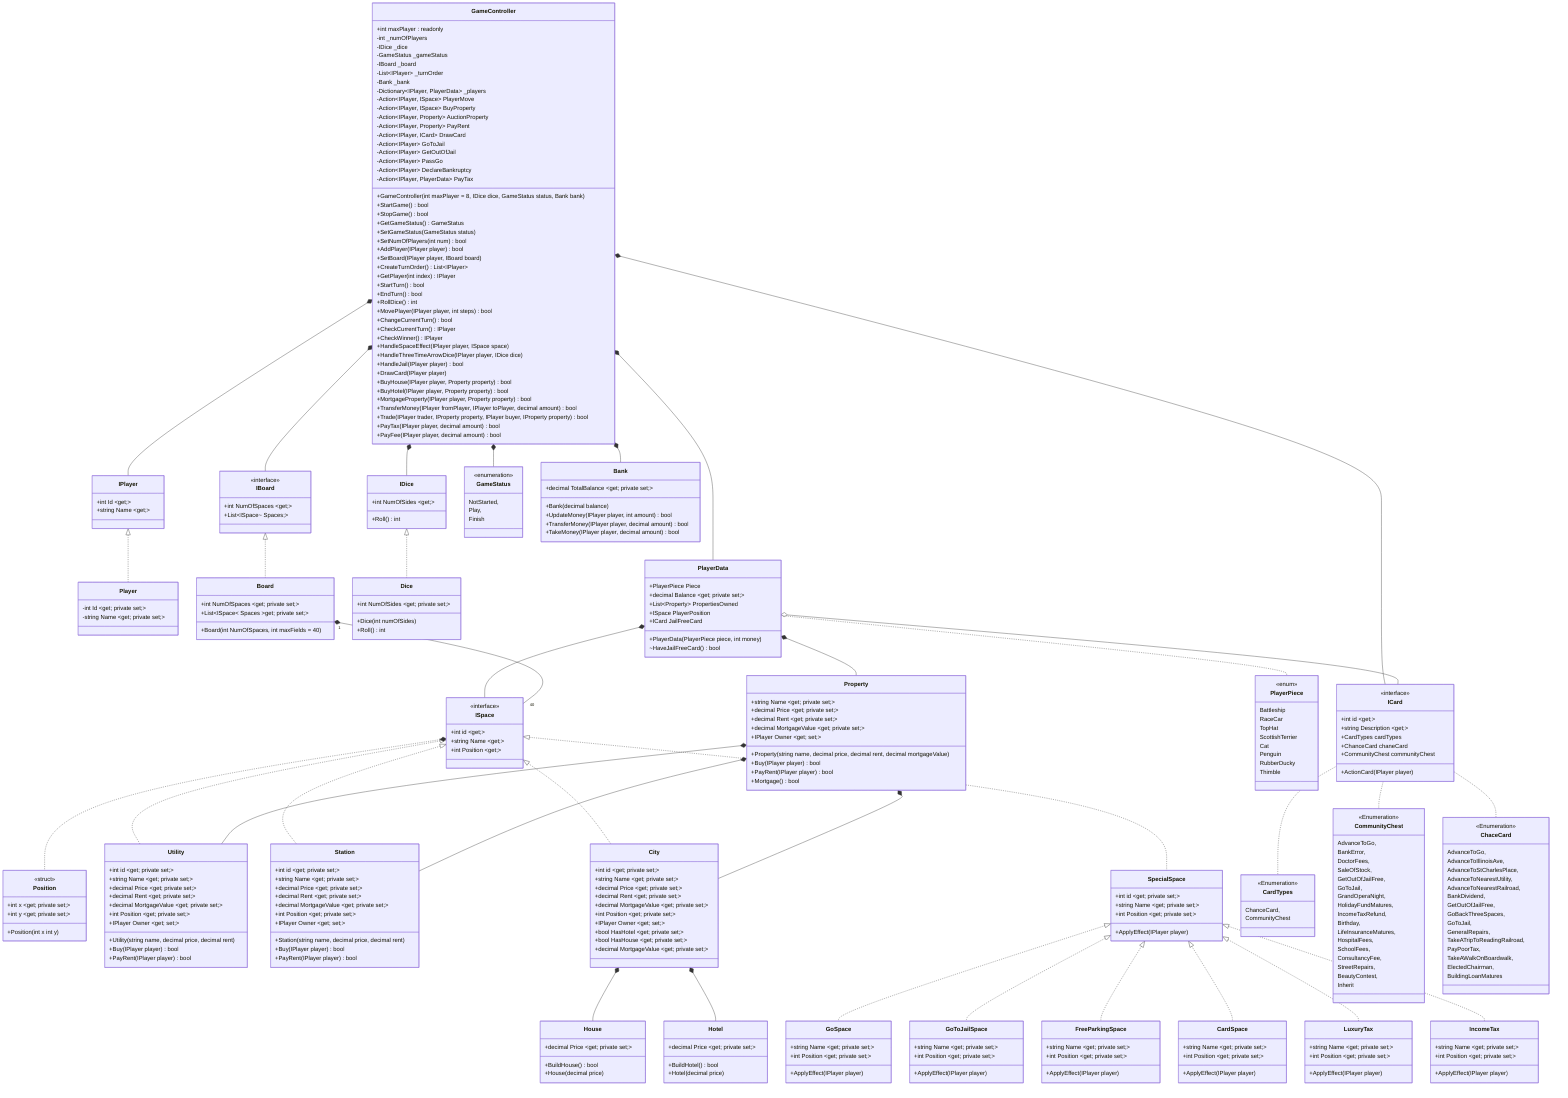 classDiagram

IPlayer <|.. Player
IBoard <|.. Board
ISpace *.. Position
ISpace <|.. Utility
ISpace <|.. Station
ISpace <|.. City
ISpace <|.. SpecialSpace

SpecialSpace <|.. GoSpace
SpecialSpace <|.. GoToJailSpace
SpecialSpace <|.. FreeParkingSpace
SpecialSpace <|.. CardSpace
SpecialSpace <|.. LuxuryTax
SpecialSpace <|.. IncomeTax

IDice <|.. Dice

GameController *-- IPlayer
GameController *-- IBoard
GameController *-- IDice
GameController *-- ICard
GameController *-- GameStatus
GameController *-- Bank
GameController *-- PlayerData

PlayerData *-- ISpace
PlayerData o-- ICard
PlayerData .. PlayerPiece
PlayerData *-- Property

ICard .. CardTypes
ICard .. CommunityChest
ICard .. ChaceCard

Board "1" *-- "40" ISpace

Property *-- City
Property *-- Utility
Property *-- Station

City *-- House
City *-- Hotel


class PlayerData {

    +PlayerPiece Piece
    +decimal Balance ~get; private set;~
    +List~Property~ PropertiesOwned
    +ISpace PlayerPosition
    +ICard JailFreeCard
    +PlayerData(PlayerPiece piece, int money)
    ~HaveJailFreeCard() bool
}

class PlayerPiece {
    <<enum>>
    Battleship
    RaceCar
    TopHat
    ScottishTerrier
    Cat
    Penguin
    RubberDucky
    Thimble
}

class IPlayer {
    +int Id ~get;~
    +string Name ~get;~
}

class Player {
    -int Id ~get; private set;~
    -string Name ~get; private set;~
  
}



class Property {
    +string Name ~get; private set;~
    +decimal Price ~get; private set;~
    +decimal Rent ~get; private set;~
    +decimal MortgageValue ~get; private set;~
    +IPlayer Owner ~get; set;~
    
    +Property(string name, decimal price, decimal rent, decimal mortgageValue)
    +Buy(IPlayer player) bool
    +PayRent(IPlayer player) bool
    +Mortgage() bool
}

%%  City (House & Hotel)
class City {
    +int id ~get; private set;~
    +string Name ~get; private set;~
    +decimal Price ~get; private set;~
    +decimal Rent ~get; private set;~
    +decimal MortgageValue ~get; private set;~
    +int Position ~get; private set;~
    +IPlayer Owner ~get; set;~
    +bool HasHotel ~get; private set;~
    +bool HasHouse ~get; private set;~
    +decimal MortgageValue ~get; private set;~
}

class House {
    +decimal Price ~get; private set;~
    +BuildHouse() bool
    +House(decimal price)
}

class Hotel {
    +decimal Price ~get; private set;~
    +BuildHotel() bool
    +Hotel(decimal price)
}

class ICard {
    <<interface>>
    +int id ~get;~
    +string Description ~get;~
    +CardTypes cardTypes
    +ChanceCard chaneCard
    +CommunityChest communityChest
    +ActionCard(IPlayer player)
}

class CommunityChest {
    <<Enumeration>>
    AdvanceToGo,
    BankError,
    DoctorFees,
    SaleOfStock,
    GetOutOfJailFree,
    GoToJail,
    GrandOperaNight,
    HolidayFundMatures,
    IncomeTaxRefund,
    Birthday,
    LifeInsuranceMatures,
    HospitalFees,
    SchoolFees,
    ConsultancyFee,
    StreetRepairs,
    BeautyContest,
    Inherit
}

class ChaceCard {
    <<Enumeration>>
     AdvanceToGo,
    AdvanceToIllinoisAve,
    AdvanceToStCharlesPlace,
    AdvanceToNearestUtility,
    AdvanceToNearestRailroad,
    BankDividend,
    GetOutOfJailFree,
    GoBackThreeSpaces,
    GoToJail,
    GeneralRepairs,
    TakeATripToReadingRailroad,
    PayPoorTax,
    TakeAWalkOnBoardwalk,
    ElectedChairman,
    BuildingLoanMatures
}


class CardTypes {
    <<Enumeration>>
    ChanceCard,
    CommunityChest
    }

class Utility {
    +int id ~get; private set;~
    +string Name ~get; private set;~
    +decimal Price ~get; private set;~
    +decimal Rent ~get; private set;~
    +decimal MortgageValue ~get; private set;~
    +int Position ~get; private set;~
    +IPlayer Owner ~get; set;~
    +Utility(string name, decimal price, decimal rent)
    +Buy(IPlayer player) bool
    +PayRent(IPlayer player) bool
}

class Station {
    +int id ~get; private set;~
    +string Name ~get; private set;~
    +decimal Price ~get; private set;~
    +decimal Rent ~get; private set;~
    +decimal MortgageValue ~get; private set;~
    +int Position ~get; private set;~
    +IPlayer Owner ~get; set;~
    +Station(string name, decimal price, decimal rent)
    +Buy(IPlayer player) bool
    +PayRent(IPlayer player) bool
}

class IDice {
    +int NumOfSides ~get;~
    +Roll() int
}

class Dice {
    +int NumOfSides ~get; private set;~
    +Dice(int numOfSides)
    +Roll() int
}

class ISpace {
    <<interface>>
    +int id ~get;~
    +string Name ~get;~
    +int Position ~get;~
    
}

class SpecialSpace {
    +int id ~get; private set;~
    +string Name ~get; private set;~
    +int Position ~get; private set;~
    +ApplyEffect(IPlayer player)
}

class GoSpace {
    +string Name ~get; private set;~
    +int Position ~get; private set;~
    +ApplyEffect(IPlayer player)
}

class GoToJailSpace {
    +string Name ~get; private set;~
    +int Position ~get; private set;~
    +ApplyEffect(IPlayer player)
}

class FreeParkingSpace {
    +string Name ~get; private set;~
    +int Position ~get; private set;~
    +ApplyEffect(IPlayer player)
}

class CardSpace {
    +string Name ~get; private set;~
    +int Position ~get; private set;~
    +ApplyEffect(IPlayer player)
}

class LuxuryTax {
    +string Name ~get; private set;~
    +int Position ~get; private set;~
    +ApplyEffect(IPlayer player)
}

class IncomeTax {
    +string Name ~get; private set;~
    +int Position ~get; private set;~
    +ApplyEffect(IPlayer player)
}

class IBoard {
    <<interface>>
    +int NumOfSpaces ~get;~
    +List~ISpace~ Spaces;~
}


class Position {
    <<struct>>
    +int x ~get; private set;~
    +int y ~get; private set;~
    +Position (int x int y)
}

class Board {
    +int NumOfSpaces ~get; private set;~
    +List~ISpace~ Spaces ~get; private set;~
    +Board(int NumOfSpaces, int maxFields = 40)

}

class Bank {
    +decimal TotalBalance ~get; private set;~
    +Bank(decimal balance)
    +UpdateMoney(IPlayer player, int amount) bool
    +TransferMoney(IPlayer player, decimal amount) bool
    +TakeMoney(IPlayer player, decimal amount) bool
}

class GameStatus {
    <<enumeration>>
    NotStarted,
    Play,
    Finish
}

class GameController {
    +int maxPlayer : readonly
    -int _numOfPlayers
    -IDice _dice
    -GameStatus _gameStatus 
    -IBoard _board
    -List~IPlayer~ _turnOrder 
    -Bank _bank
    -Dictionary~IPlayer, PlayerData~ _players

    %% Action
    -Action~IPlayer, ISpace~ PlayerMove
    -Action~IPlayer, ISpace~ BuyProperty
    -Action~IPlayer, Property~ AuctionProperty
    -Action~IPlayer, Property~ PayRent
    -Action~IPlayer, ICard~ DrawCard
    -Action~IPlayer~ GoToJail
    -Action~IPlayer~ GetOutOfJail
    -Action~IPlayer~ PassGo
    -Action~IPlayer~ DeclareBankruptcy
    -Action~IPlayer, PlayerData~ PayTax

    %% Constructor
    +GameController(int maxPlayer = 8, IDice dice, GameStatus status, Bank bank)

    %% Game Contoller
    +StartGame() bool
    +StopGame() bool
    +GetGameStatus() GameStatus
    +SetGameStatus(GameStatus status) 
    +SetNumOfPlayers(int num) bool
    +AddPlayer(IPlayer player) bool
    +SetBoard(IPlayer player, IBoard board)
    +CreateTurnOrder() List~IPlayer~ 
    +GetPlayer(int index) IPlayer

    %% Player Contoller
    +StartTurn() bool
    +EndTurn() bool
    +RollDice() int
    +MovePlayer(IPlayer player, int steps) bool 
    +ChangeCurrentTurn() bool
    +CheckCurrentTurn() IPlayer
    +CheckWinner() IPlayer

    %% State
    +HandleSpaceEffect(IPlayer player, ISpace space) 
    +HandleThreeTimeArrowDice(IPlayer player, IDice dice)
    +HandleJail(IPlayer player) bool
    +DrawCard(IPlayer player)
    +BuyHouse(IPlayer player, Property property) bool
    +BuyHotel(IPlayer player, Property property) bool
    +MortgageProperty(IPlayer player, Property property) bool
    +TransferMoney(IPlayer fromPlayer, IPlayer toPlayer, decimal amount) bool
    +Trade(IPlayer trader, IProperty property, IPlayer buyer, IProperty property) bool
    +PayTax(IPlayer player, decimal amount) bool
    +PayFee(IPlayer player, decimal amount) bool
}